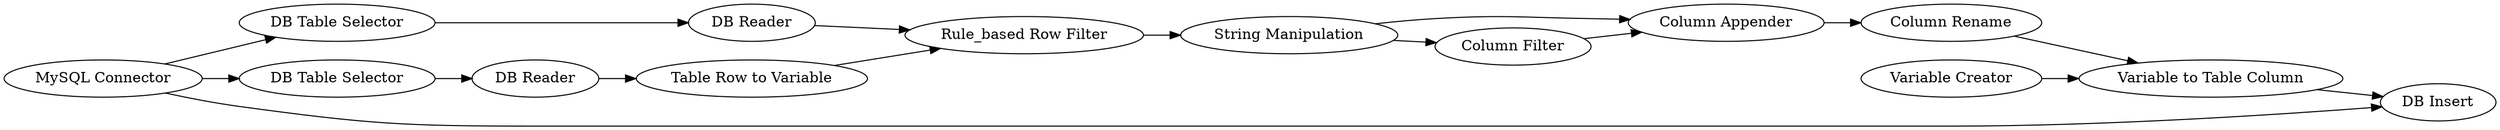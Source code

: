 digraph {
	"2156792103851848367_38" [label="String Manipulation"]
	"2156792103851848367_36" [label="DB Table Selector"]
	"2156792103851848367_52" [label="Variable Creator"]
	"2156792103851848367_133" [label="Table Row to Variable"]
	"2156792103851848367_130" [label="DB Reader"]
	"2156792103851848367_131" [label="DB Table Selector"]
	"2156792103851848367_71" [label="MySQL Connector"]
	"2156792103851848367_39" [label="DB Reader"]
	"2156792103851848367_40" [label="DB Insert"]
	"2156792103851848367_44" [label="Column Rename"]
	"2156792103851848367_42" [label="Column Appender"]
	"2156792103851848367_134" [label="Rule_based Row Filter"]
	"2156792103851848367_43" [label="Column Filter"]
	"2156792103851848367_69" [label="Variable to Table Column"]
	"2156792103851848367_69" -> "2156792103851848367_40"
	"2156792103851848367_131" -> "2156792103851848367_130"
	"2156792103851848367_42" -> "2156792103851848367_44"
	"2156792103851848367_71" -> "2156792103851848367_36"
	"2156792103851848367_38" -> "2156792103851848367_42"
	"2156792103851848367_36" -> "2156792103851848367_39"
	"2156792103851848367_130" -> "2156792103851848367_133"
	"2156792103851848367_134" -> "2156792103851848367_38"
	"2156792103851848367_133" -> "2156792103851848367_134"
	"2156792103851848367_38" -> "2156792103851848367_43"
	"2156792103851848367_44" -> "2156792103851848367_69"
	"2156792103851848367_39" -> "2156792103851848367_134"
	"2156792103851848367_71" -> "2156792103851848367_131"
	"2156792103851848367_52" -> "2156792103851848367_69"
	"2156792103851848367_43" -> "2156792103851848367_42"
	"2156792103851848367_71" -> "2156792103851848367_40"
	rankdir=LR
}
